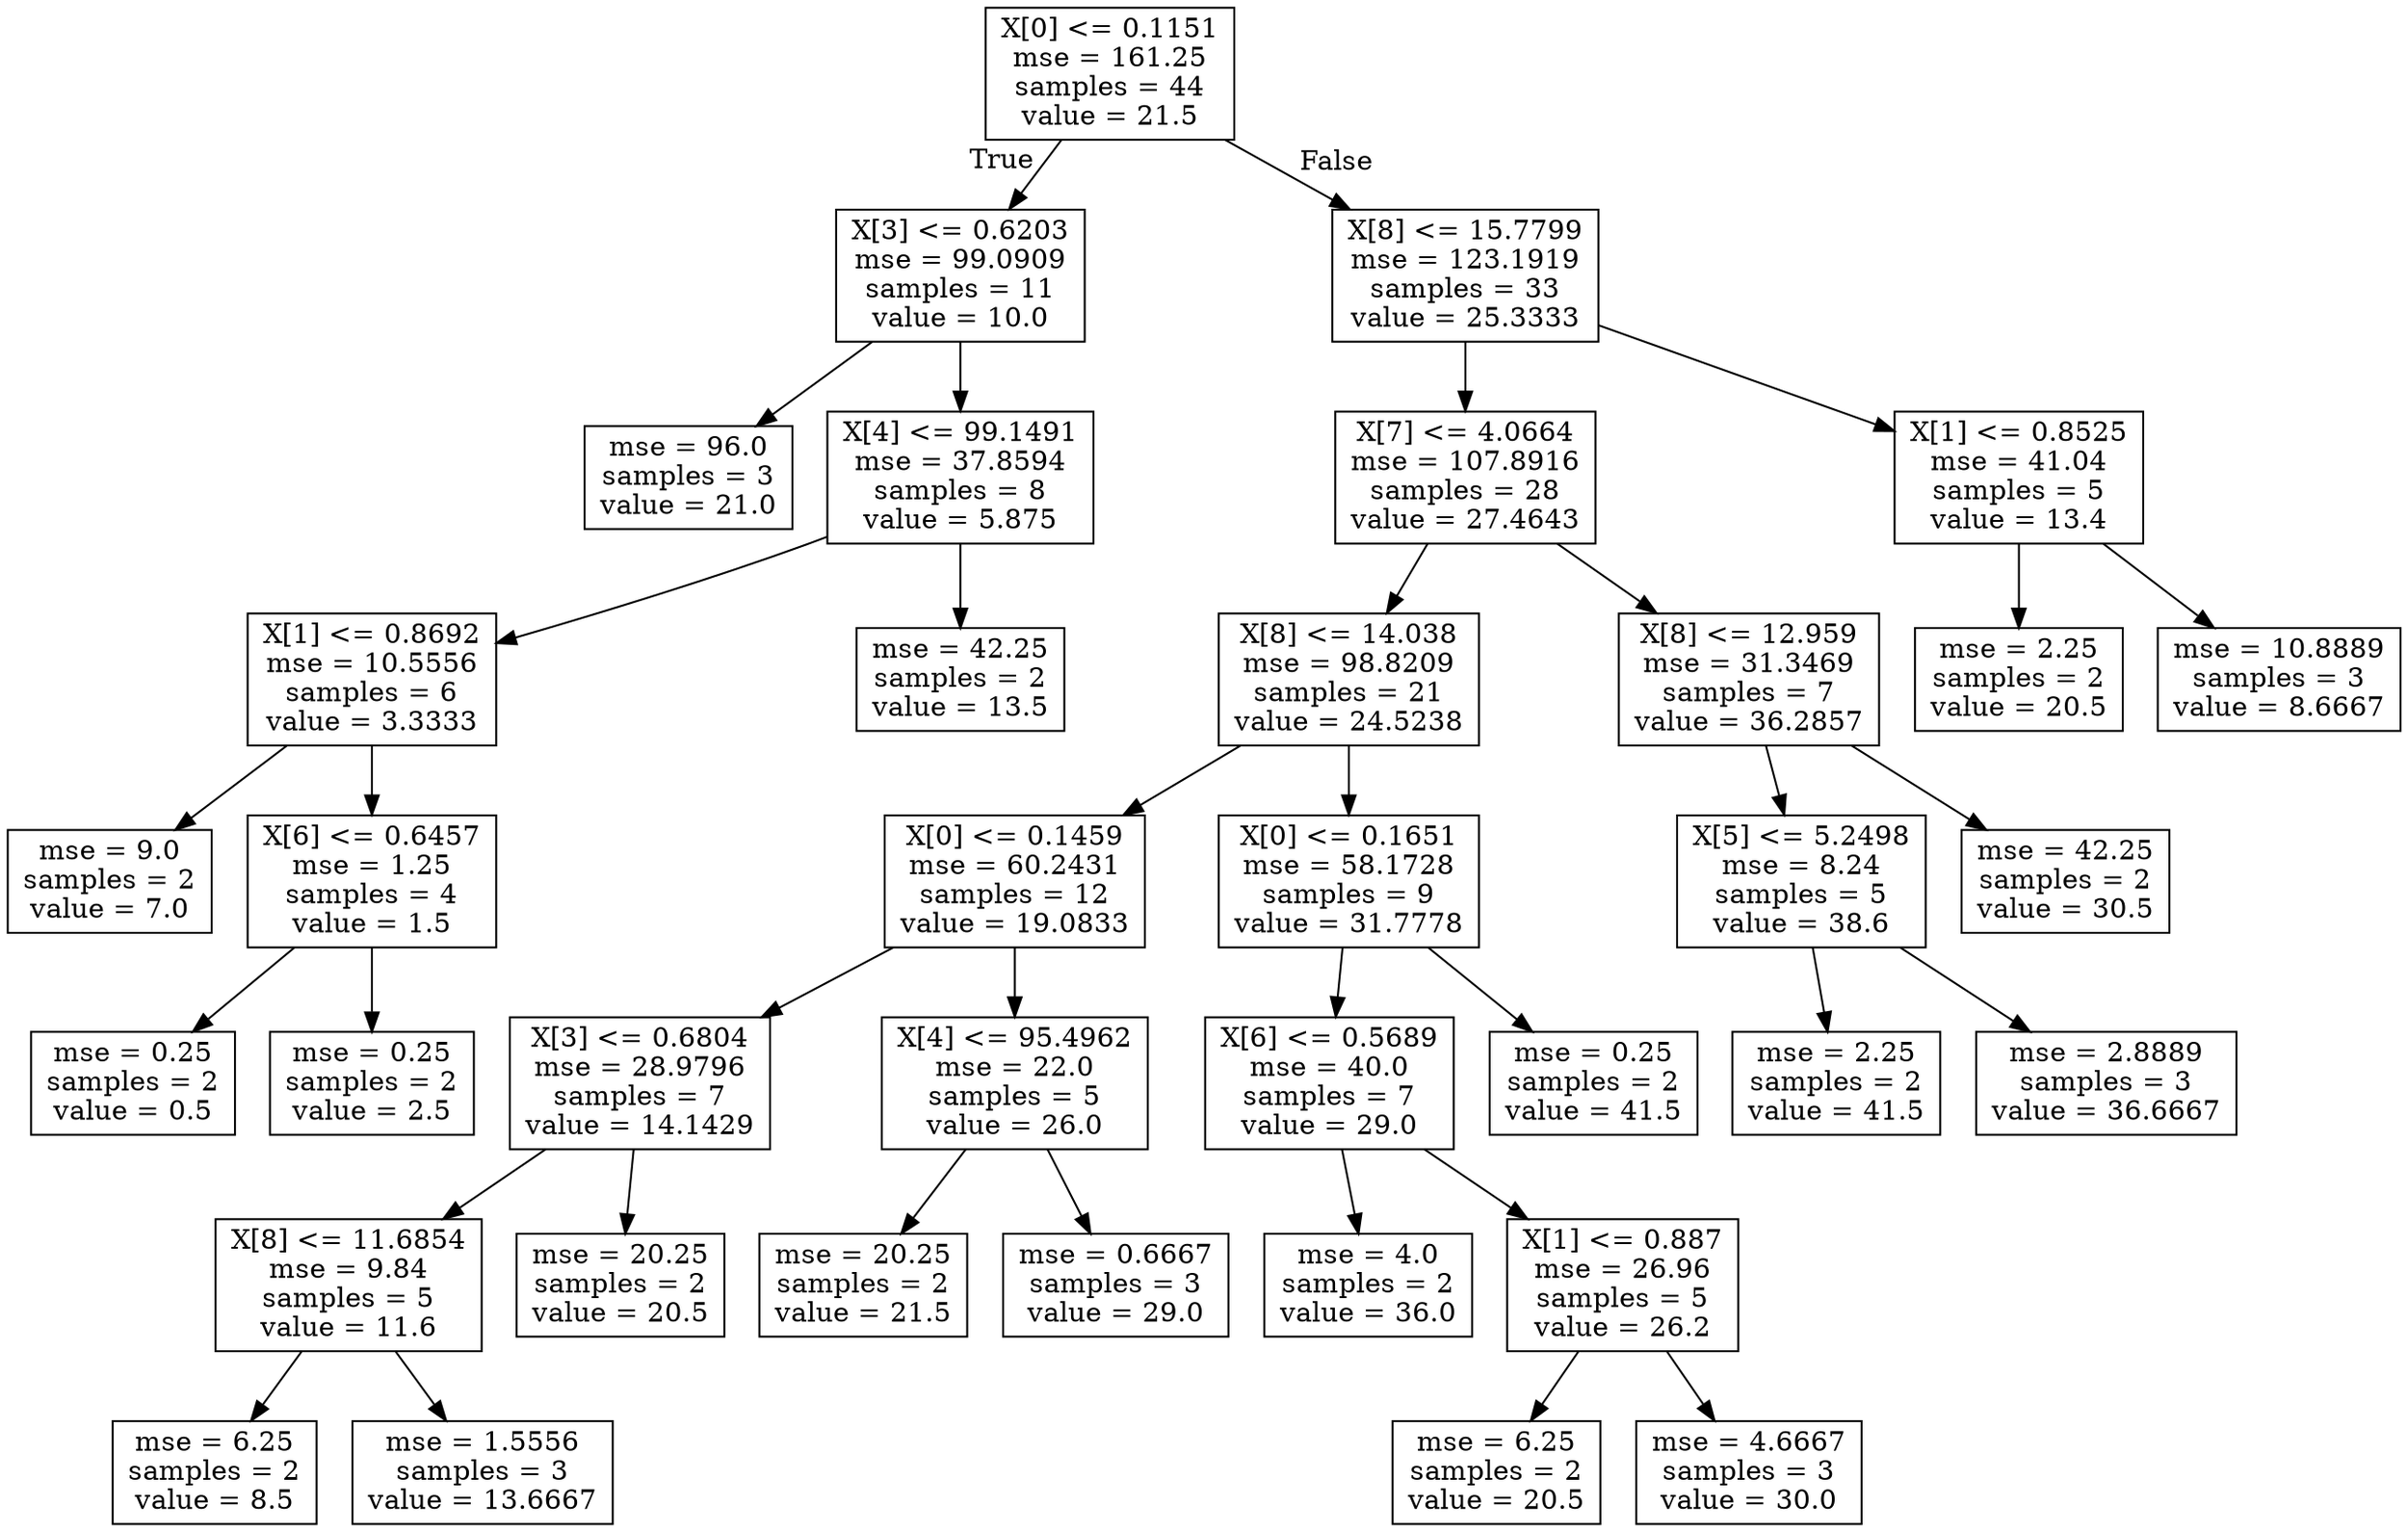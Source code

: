 digraph Tree {
node [shape=box] ;
0 [label="X[0] <= 0.1151\nmse = 161.25\nsamples = 44\nvalue = 21.5"] ;
1 [label="X[3] <= 0.6203\nmse = 99.0909\nsamples = 11\nvalue = 10.0"] ;
0 -> 1 [labeldistance=2.5, labelangle=45, headlabel="True"] ;
2 [label="mse = 96.0\nsamples = 3\nvalue = 21.0"] ;
1 -> 2 ;
3 [label="X[4] <= 99.1491\nmse = 37.8594\nsamples = 8\nvalue = 5.875"] ;
1 -> 3 ;
4 [label="X[1] <= 0.8692\nmse = 10.5556\nsamples = 6\nvalue = 3.3333"] ;
3 -> 4 ;
5 [label="mse = 9.0\nsamples = 2\nvalue = 7.0"] ;
4 -> 5 ;
6 [label="X[6] <= 0.6457\nmse = 1.25\nsamples = 4\nvalue = 1.5"] ;
4 -> 6 ;
7 [label="mse = 0.25\nsamples = 2\nvalue = 0.5"] ;
6 -> 7 ;
8 [label="mse = 0.25\nsamples = 2\nvalue = 2.5"] ;
6 -> 8 ;
9 [label="mse = 42.25\nsamples = 2\nvalue = 13.5"] ;
3 -> 9 ;
10 [label="X[8] <= 15.7799\nmse = 123.1919\nsamples = 33\nvalue = 25.3333"] ;
0 -> 10 [labeldistance=2.5, labelangle=-45, headlabel="False"] ;
11 [label="X[7] <= 4.0664\nmse = 107.8916\nsamples = 28\nvalue = 27.4643"] ;
10 -> 11 ;
12 [label="X[8] <= 14.038\nmse = 98.8209\nsamples = 21\nvalue = 24.5238"] ;
11 -> 12 ;
13 [label="X[0] <= 0.1459\nmse = 60.2431\nsamples = 12\nvalue = 19.0833"] ;
12 -> 13 ;
14 [label="X[3] <= 0.6804\nmse = 28.9796\nsamples = 7\nvalue = 14.1429"] ;
13 -> 14 ;
15 [label="X[8] <= 11.6854\nmse = 9.84\nsamples = 5\nvalue = 11.6"] ;
14 -> 15 ;
16 [label="mse = 6.25\nsamples = 2\nvalue = 8.5"] ;
15 -> 16 ;
17 [label="mse = 1.5556\nsamples = 3\nvalue = 13.6667"] ;
15 -> 17 ;
18 [label="mse = 20.25\nsamples = 2\nvalue = 20.5"] ;
14 -> 18 ;
19 [label="X[4] <= 95.4962\nmse = 22.0\nsamples = 5\nvalue = 26.0"] ;
13 -> 19 ;
20 [label="mse = 20.25\nsamples = 2\nvalue = 21.5"] ;
19 -> 20 ;
21 [label="mse = 0.6667\nsamples = 3\nvalue = 29.0"] ;
19 -> 21 ;
22 [label="X[0] <= 0.1651\nmse = 58.1728\nsamples = 9\nvalue = 31.7778"] ;
12 -> 22 ;
23 [label="X[6] <= 0.5689\nmse = 40.0\nsamples = 7\nvalue = 29.0"] ;
22 -> 23 ;
24 [label="mse = 4.0\nsamples = 2\nvalue = 36.0"] ;
23 -> 24 ;
25 [label="X[1] <= 0.887\nmse = 26.96\nsamples = 5\nvalue = 26.2"] ;
23 -> 25 ;
26 [label="mse = 6.25\nsamples = 2\nvalue = 20.5"] ;
25 -> 26 ;
27 [label="mse = 4.6667\nsamples = 3\nvalue = 30.0"] ;
25 -> 27 ;
28 [label="mse = 0.25\nsamples = 2\nvalue = 41.5"] ;
22 -> 28 ;
29 [label="X[8] <= 12.959\nmse = 31.3469\nsamples = 7\nvalue = 36.2857"] ;
11 -> 29 ;
30 [label="X[5] <= 5.2498\nmse = 8.24\nsamples = 5\nvalue = 38.6"] ;
29 -> 30 ;
31 [label="mse = 2.25\nsamples = 2\nvalue = 41.5"] ;
30 -> 31 ;
32 [label="mse = 2.8889\nsamples = 3\nvalue = 36.6667"] ;
30 -> 32 ;
33 [label="mse = 42.25\nsamples = 2\nvalue = 30.5"] ;
29 -> 33 ;
34 [label="X[1] <= 0.8525\nmse = 41.04\nsamples = 5\nvalue = 13.4"] ;
10 -> 34 ;
35 [label="mse = 2.25\nsamples = 2\nvalue = 20.5"] ;
34 -> 35 ;
36 [label="mse = 10.8889\nsamples = 3\nvalue = 8.6667"] ;
34 -> 36 ;
}